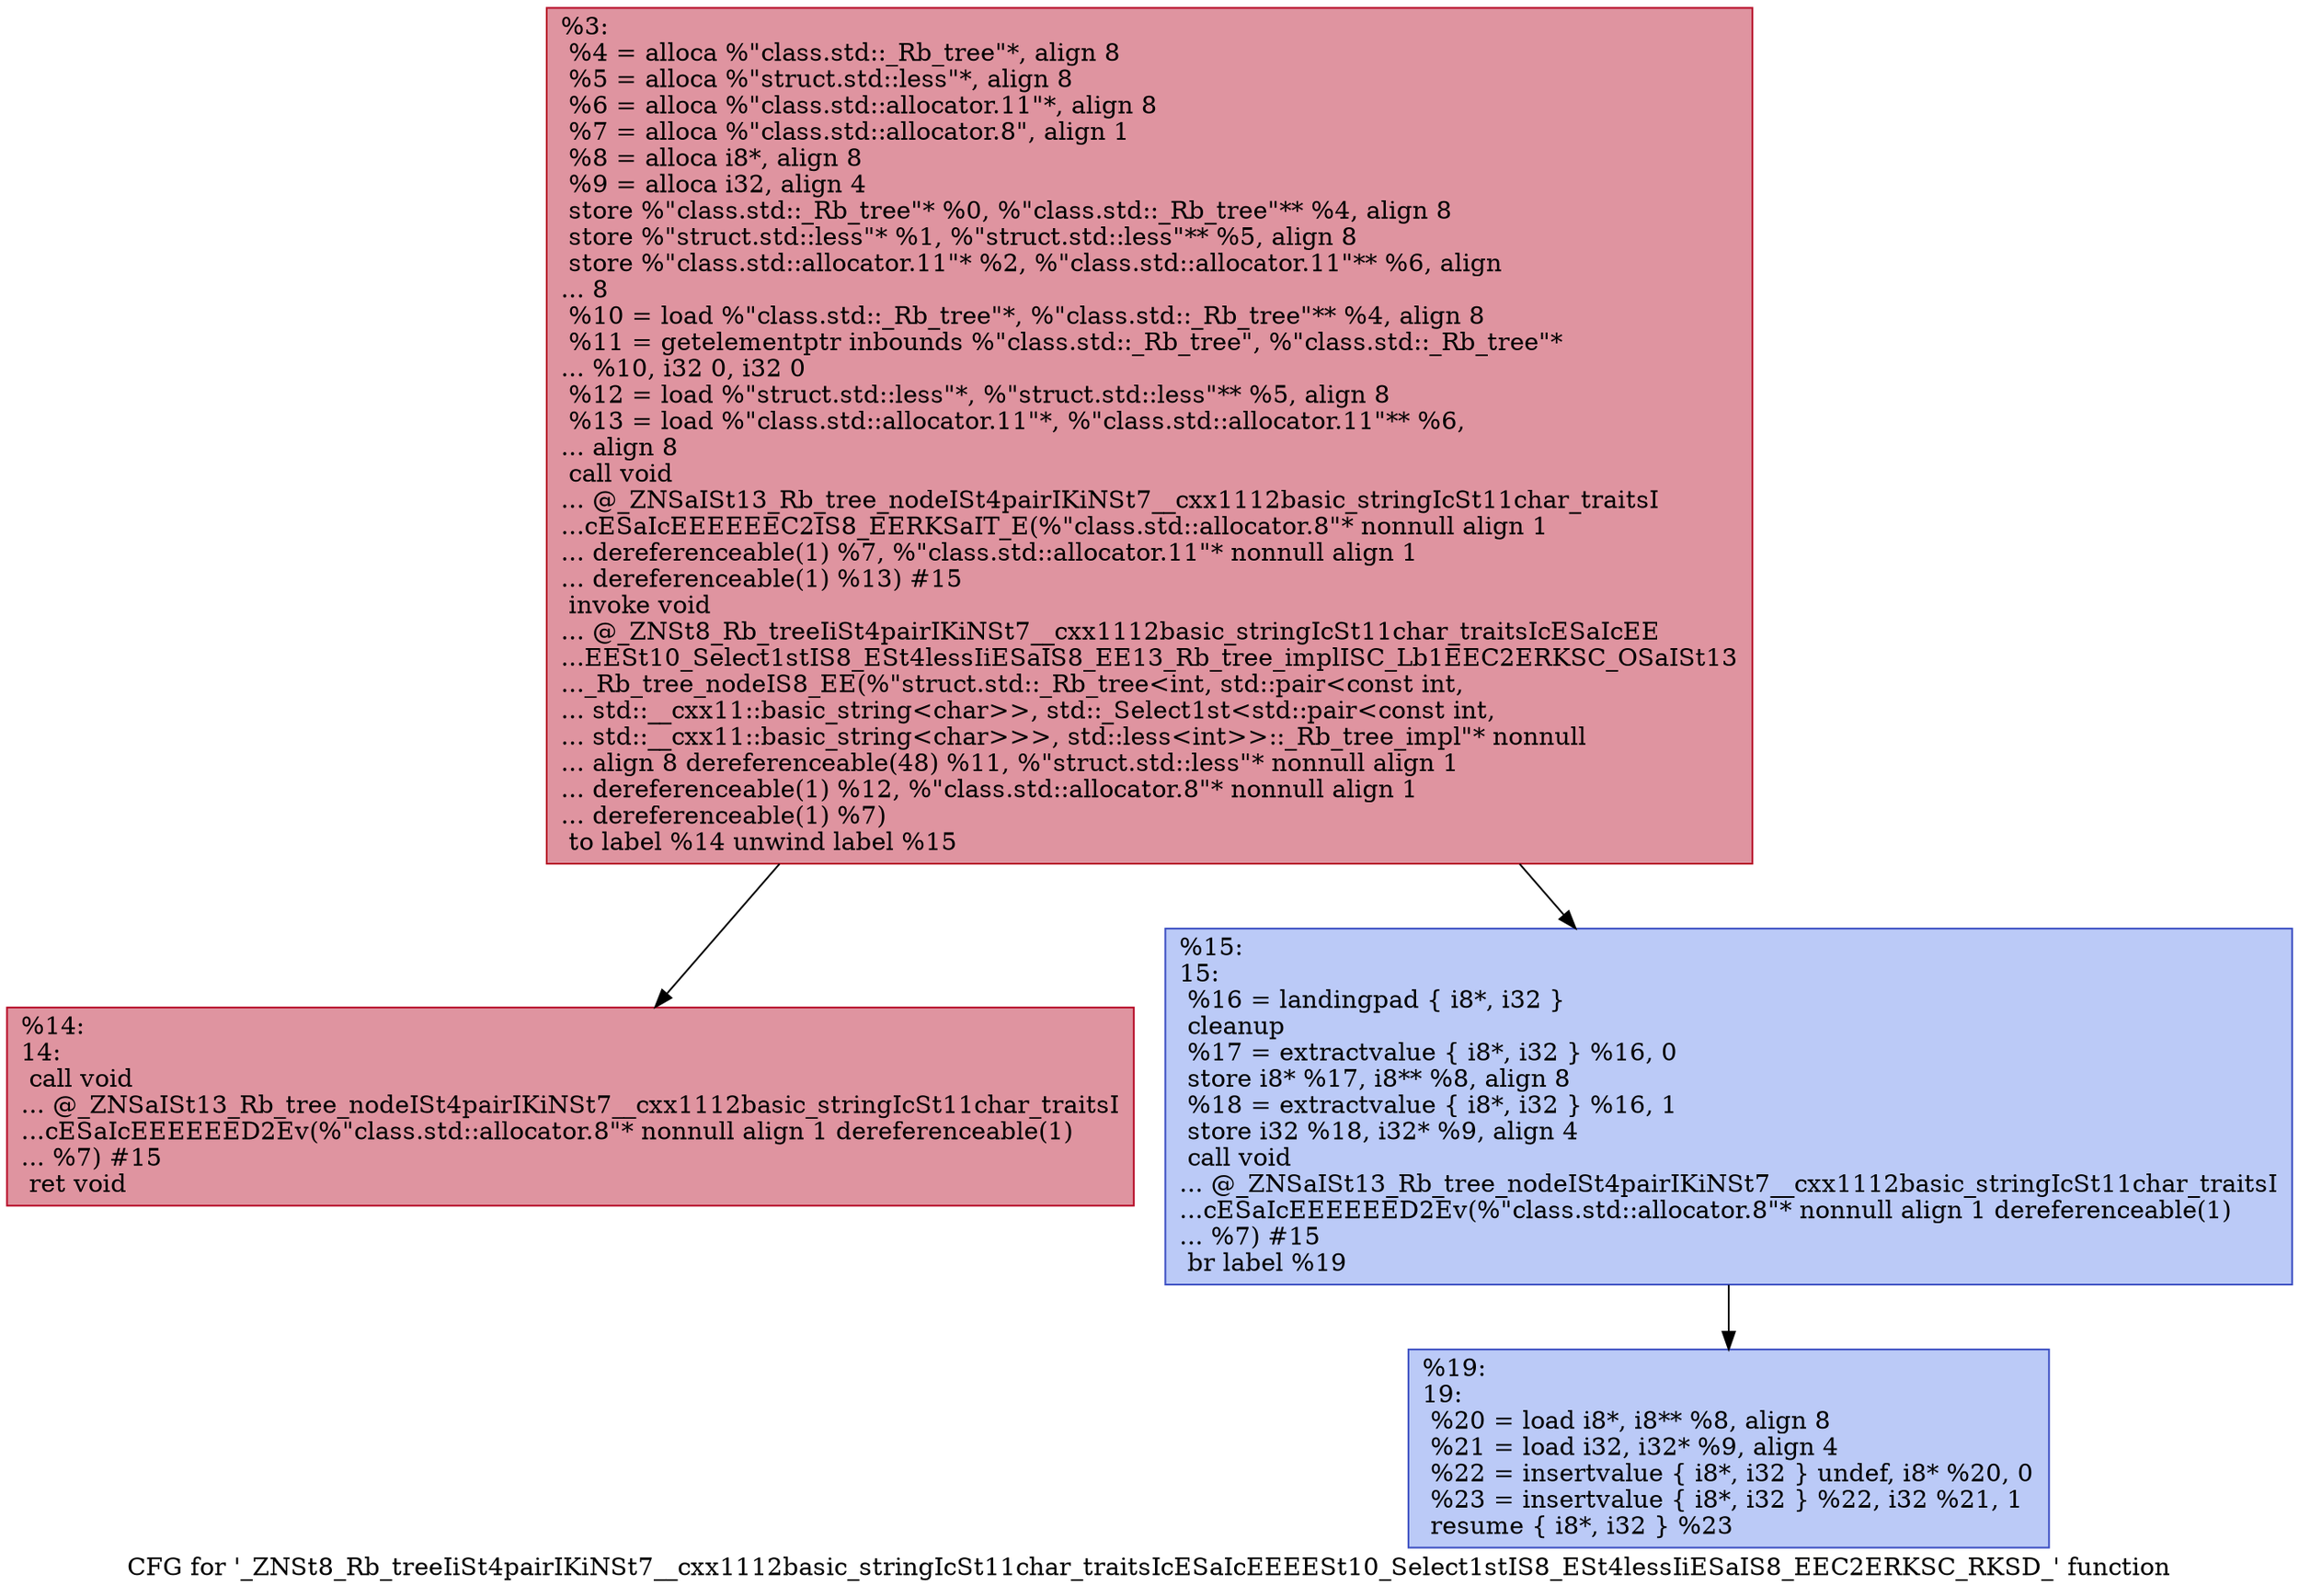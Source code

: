digraph "CFG for '_ZNSt8_Rb_treeIiSt4pairIKiNSt7__cxx1112basic_stringIcSt11char_traitsIcESaIcEEEESt10_Select1stIS8_ESt4lessIiESaIS8_EEC2ERKSC_RKSD_' function" {
	label="CFG for '_ZNSt8_Rb_treeIiSt4pairIKiNSt7__cxx1112basic_stringIcSt11char_traitsIcESaIcEEEESt10_Select1stIS8_ESt4lessIiESaIS8_EEC2ERKSC_RKSD_' function";

	Node0x561d2df30430 [shape=record,color="#b70d28ff", style=filled, fillcolor="#b70d2870",label="{%3:\l  %4 = alloca %\"class.std::_Rb_tree\"*, align 8\l  %5 = alloca %\"struct.std::less\"*, align 8\l  %6 = alloca %\"class.std::allocator.11\"*, align 8\l  %7 = alloca %\"class.std::allocator.8\", align 1\l  %8 = alloca i8*, align 8\l  %9 = alloca i32, align 4\l  store %\"class.std::_Rb_tree\"* %0, %\"class.std::_Rb_tree\"** %4, align 8\l  store %\"struct.std::less\"* %1, %\"struct.std::less\"** %5, align 8\l  store %\"class.std::allocator.11\"* %2, %\"class.std::allocator.11\"** %6, align\l... 8\l  %10 = load %\"class.std::_Rb_tree\"*, %\"class.std::_Rb_tree\"** %4, align 8\l  %11 = getelementptr inbounds %\"class.std::_Rb_tree\", %\"class.std::_Rb_tree\"*\l... %10, i32 0, i32 0\l  %12 = load %\"struct.std::less\"*, %\"struct.std::less\"** %5, align 8\l  %13 = load %\"class.std::allocator.11\"*, %\"class.std::allocator.11\"** %6,\l... align 8\l  call void\l... @_ZNSaISt13_Rb_tree_nodeISt4pairIKiNSt7__cxx1112basic_stringIcSt11char_traitsI\l...cESaIcEEEEEEC2IS8_EERKSaIT_E(%\"class.std::allocator.8\"* nonnull align 1\l... dereferenceable(1) %7, %\"class.std::allocator.11\"* nonnull align 1\l... dereferenceable(1) %13) #15\l  invoke void\l... @_ZNSt8_Rb_treeIiSt4pairIKiNSt7__cxx1112basic_stringIcSt11char_traitsIcESaIcEE\l...EESt10_Select1stIS8_ESt4lessIiESaIS8_EE13_Rb_tree_implISC_Lb1EEC2ERKSC_OSaISt13\l..._Rb_tree_nodeIS8_EE(%\"struct.std::_Rb_tree\<int, std::pair\<const int,\l... std::__cxx11::basic_string\<char\>\>, std::_Select1st\<std::pair\<const int,\l... std::__cxx11::basic_string\<char\>\>\>, std::less\<int\>\>::_Rb_tree_impl\"* nonnull\l... align 8 dereferenceable(48) %11, %\"struct.std::less\"* nonnull align 1\l... dereferenceable(1) %12, %\"class.std::allocator.8\"* nonnull align 1\l... dereferenceable(1) %7)\l          to label %14 unwind label %15\l}"];
	Node0x561d2df30430 -> Node0x561d2df30d40;
	Node0x561d2df30430 -> Node0x561d2df30d90;
	Node0x561d2df30d40 [shape=record,color="#b70d28ff", style=filled, fillcolor="#b70d2870",label="{%14:\l14:                                               \l  call void\l... @_ZNSaISt13_Rb_tree_nodeISt4pairIKiNSt7__cxx1112basic_stringIcSt11char_traitsI\l...cESaIcEEEEEED2Ev(%\"class.std::allocator.8\"* nonnull align 1 dereferenceable(1)\l... %7) #15\l  ret void\l}"];
	Node0x561d2df30d90 [shape=record,color="#3d50c3ff", style=filled, fillcolor="#6687ed70",label="{%15:\l15:                                               \l  %16 = landingpad \{ i8*, i32 \}\l          cleanup\l  %17 = extractvalue \{ i8*, i32 \} %16, 0\l  store i8* %17, i8** %8, align 8\l  %18 = extractvalue \{ i8*, i32 \} %16, 1\l  store i32 %18, i32* %9, align 4\l  call void\l... @_ZNSaISt13_Rb_tree_nodeISt4pairIKiNSt7__cxx1112basic_stringIcSt11char_traitsI\l...cESaIcEEEEEED2Ev(%\"class.std::allocator.8\"* nonnull align 1 dereferenceable(1)\l... %7) #15\l  br label %19\l}"];
	Node0x561d2df30d90 -> Node0x561d2df315f0;
	Node0x561d2df315f0 [shape=record,color="#3d50c3ff", style=filled, fillcolor="#6687ed70",label="{%19:\l19:                                               \l  %20 = load i8*, i8** %8, align 8\l  %21 = load i32, i32* %9, align 4\l  %22 = insertvalue \{ i8*, i32 \} undef, i8* %20, 0\l  %23 = insertvalue \{ i8*, i32 \} %22, i32 %21, 1\l  resume \{ i8*, i32 \} %23\l}"];
}
